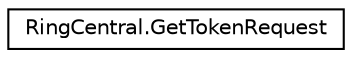 digraph "Graphical Class Hierarchy"
{
 // LATEX_PDF_SIZE
  edge [fontname="Helvetica",fontsize="10",labelfontname="Helvetica",labelfontsize="10"];
  node [fontname="Helvetica",fontsize="10",shape=record];
  rankdir="LR";
  Node0 [label="RingCentral.GetTokenRequest",height=0.2,width=0.4,color="black", fillcolor="white", style="filled",URL="$classRingCentral_1_1GetTokenRequest.html",tooltip=" "];
}
